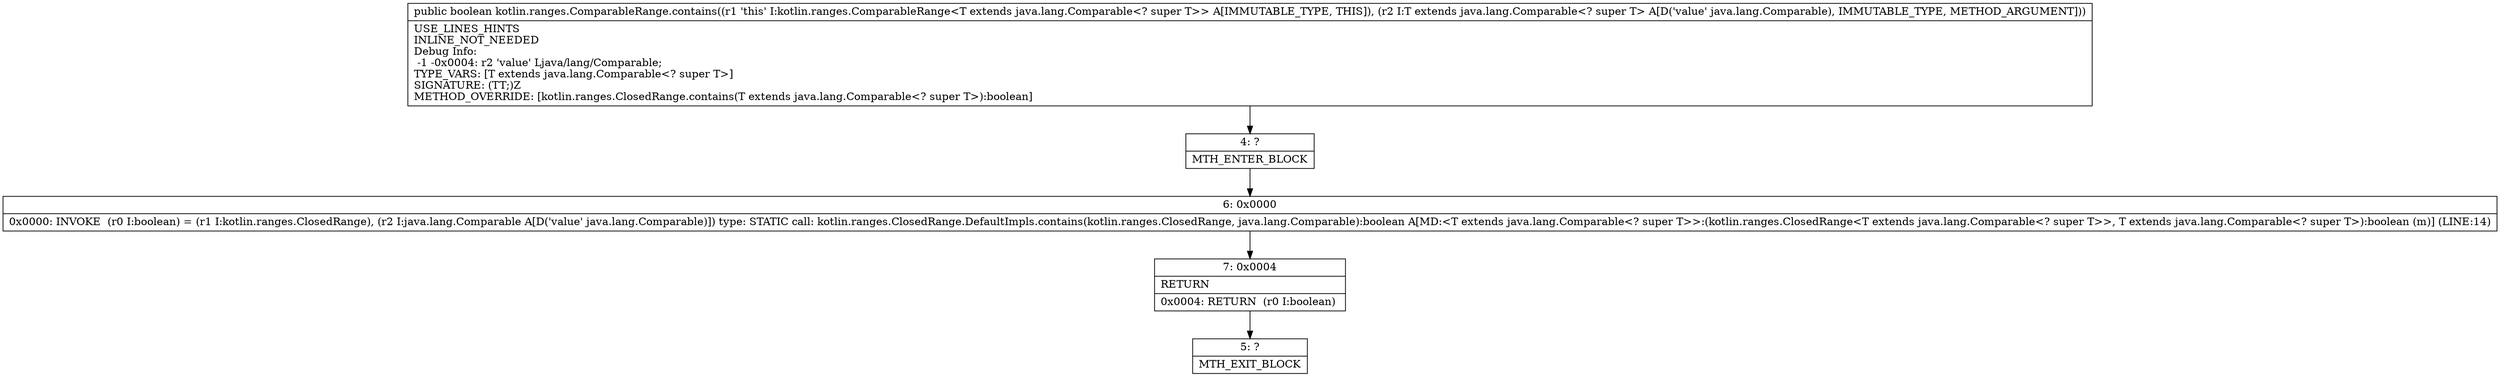 digraph "CFG forkotlin.ranges.ComparableRange.contains(Ljava\/lang\/Comparable;)Z" {
Node_4 [shape=record,label="{4\:\ ?|MTH_ENTER_BLOCK\l}"];
Node_6 [shape=record,label="{6\:\ 0x0000|0x0000: INVOKE  (r0 I:boolean) = (r1 I:kotlin.ranges.ClosedRange), (r2 I:java.lang.Comparable A[D('value' java.lang.Comparable)]) type: STATIC call: kotlin.ranges.ClosedRange.DefaultImpls.contains(kotlin.ranges.ClosedRange, java.lang.Comparable):boolean A[MD:\<T extends java.lang.Comparable\<? super T\>\>:(kotlin.ranges.ClosedRange\<T extends java.lang.Comparable\<? super T\>\>, T extends java.lang.Comparable\<? super T\>):boolean (m)] (LINE:14)\l}"];
Node_7 [shape=record,label="{7\:\ 0x0004|RETURN\l|0x0004: RETURN  (r0 I:boolean) \l}"];
Node_5 [shape=record,label="{5\:\ ?|MTH_EXIT_BLOCK\l}"];
MethodNode[shape=record,label="{public boolean kotlin.ranges.ComparableRange.contains((r1 'this' I:kotlin.ranges.ComparableRange\<T extends java.lang.Comparable\<? super T\>\> A[IMMUTABLE_TYPE, THIS]), (r2 I:T extends java.lang.Comparable\<? super T\> A[D('value' java.lang.Comparable), IMMUTABLE_TYPE, METHOD_ARGUMENT]))  | USE_LINES_HINTS\lINLINE_NOT_NEEDED\lDebug Info:\l  \-1 \-0x0004: r2 'value' Ljava\/lang\/Comparable;\lTYPE_VARS: [T extends java.lang.Comparable\<? super T\>]\lSIGNATURE: (TT;)Z\lMETHOD_OVERRIDE: [kotlin.ranges.ClosedRange.contains(T extends java.lang.Comparable\<? super T\>):boolean]\l}"];
MethodNode -> Node_4;Node_4 -> Node_6;
Node_6 -> Node_7;
Node_7 -> Node_5;
}


